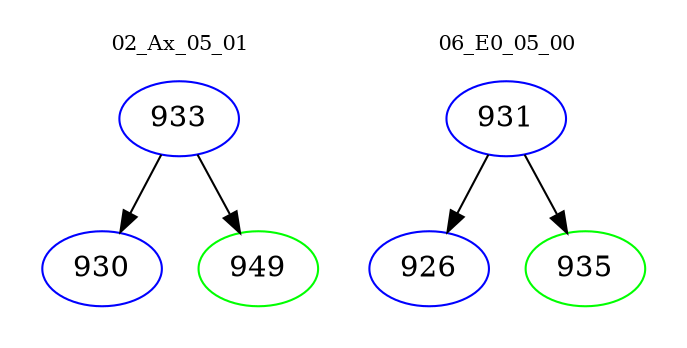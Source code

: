 digraph{
subgraph cluster_0 {
color = white
label = "02_Ax_05_01";
fontsize=10;
T0_933 [label="933", color="blue"]
T0_933 -> T0_930 [color="black"]
T0_930 [label="930", color="blue"]
T0_933 -> T0_949 [color="black"]
T0_949 [label="949", color="green"]
}
subgraph cluster_1 {
color = white
label = "06_E0_05_00";
fontsize=10;
T1_931 [label="931", color="blue"]
T1_931 -> T1_926 [color="black"]
T1_926 [label="926", color="blue"]
T1_931 -> T1_935 [color="black"]
T1_935 [label="935", color="green"]
}
}
